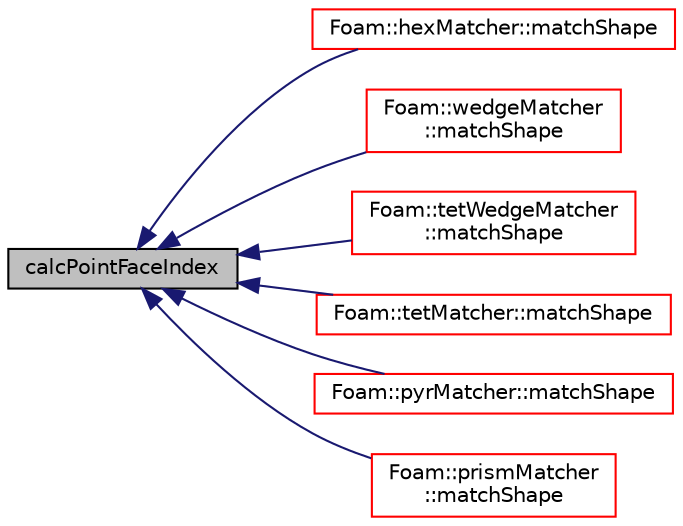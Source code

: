 digraph "calcPointFaceIndex"
{
  bgcolor="transparent";
  edge [fontname="Helvetica",fontsize="10",labelfontname="Helvetica",labelfontsize="10"];
  node [fontname="Helvetica",fontsize="10",shape=record];
  rankdir="LR";
  Node1 [label="calcPointFaceIndex",height=0.2,width=0.4,color="black", fillcolor="grey75", style="filled", fontcolor="black"];
  Node1 -> Node2 [dir="back",color="midnightblue",fontsize="10",style="solid",fontname="Helvetica"];
  Node2 [label="Foam::hexMatcher::matchShape",height=0.2,width=0.4,color="red",URL="$a01025.html#a1eba155714e7031777891b5d224b67fc",tooltip="Low level shape recognition. Return true if matches. "];
  Node1 -> Node3 [dir="back",color="midnightblue",fontsize="10",style="solid",fontname="Helvetica"];
  Node3 [label="Foam::wedgeMatcher\l::matchShape",height=0.2,width=0.4,color="red",URL="$a02976.html#a1eba155714e7031777891b5d224b67fc",tooltip="Low level shape recognition. Return true if matches. "];
  Node1 -> Node4 [dir="back",color="midnightblue",fontsize="10",style="solid",fontname="Helvetica"];
  Node4 [label="Foam::tetWedgeMatcher\l::matchShape",height=0.2,width=0.4,color="red",URL="$a02667.html#a1eba155714e7031777891b5d224b67fc",tooltip="Low level shape recognition. Return true if matches. "];
  Node1 -> Node5 [dir="back",color="midnightblue",fontsize="10",style="solid",fontname="Helvetica"];
  Node5 [label="Foam::tetMatcher::matchShape",height=0.2,width=0.4,color="red",URL="$a02663.html#a1eba155714e7031777891b5d224b67fc",tooltip="Low level shape recognition. Return true if matches. "];
  Node1 -> Node6 [dir="back",color="midnightblue",fontsize="10",style="solid",fontname="Helvetica"];
  Node6 [label="Foam::pyrMatcher::matchShape",height=0.2,width=0.4,color="red",URL="$a02096.html#a1eba155714e7031777891b5d224b67fc",tooltip="Low level shape recognition. Return true if matches. "];
  Node1 -> Node7 [dir="back",color="midnightblue",fontsize="10",style="solid",fontname="Helvetica"];
  Node7 [label="Foam::prismMatcher\l::matchShape",height=0.2,width=0.4,color="red",URL="$a02026.html#a1eba155714e7031777891b5d224b67fc",tooltip="Low level shape recognition. Return true if matches. "];
}

